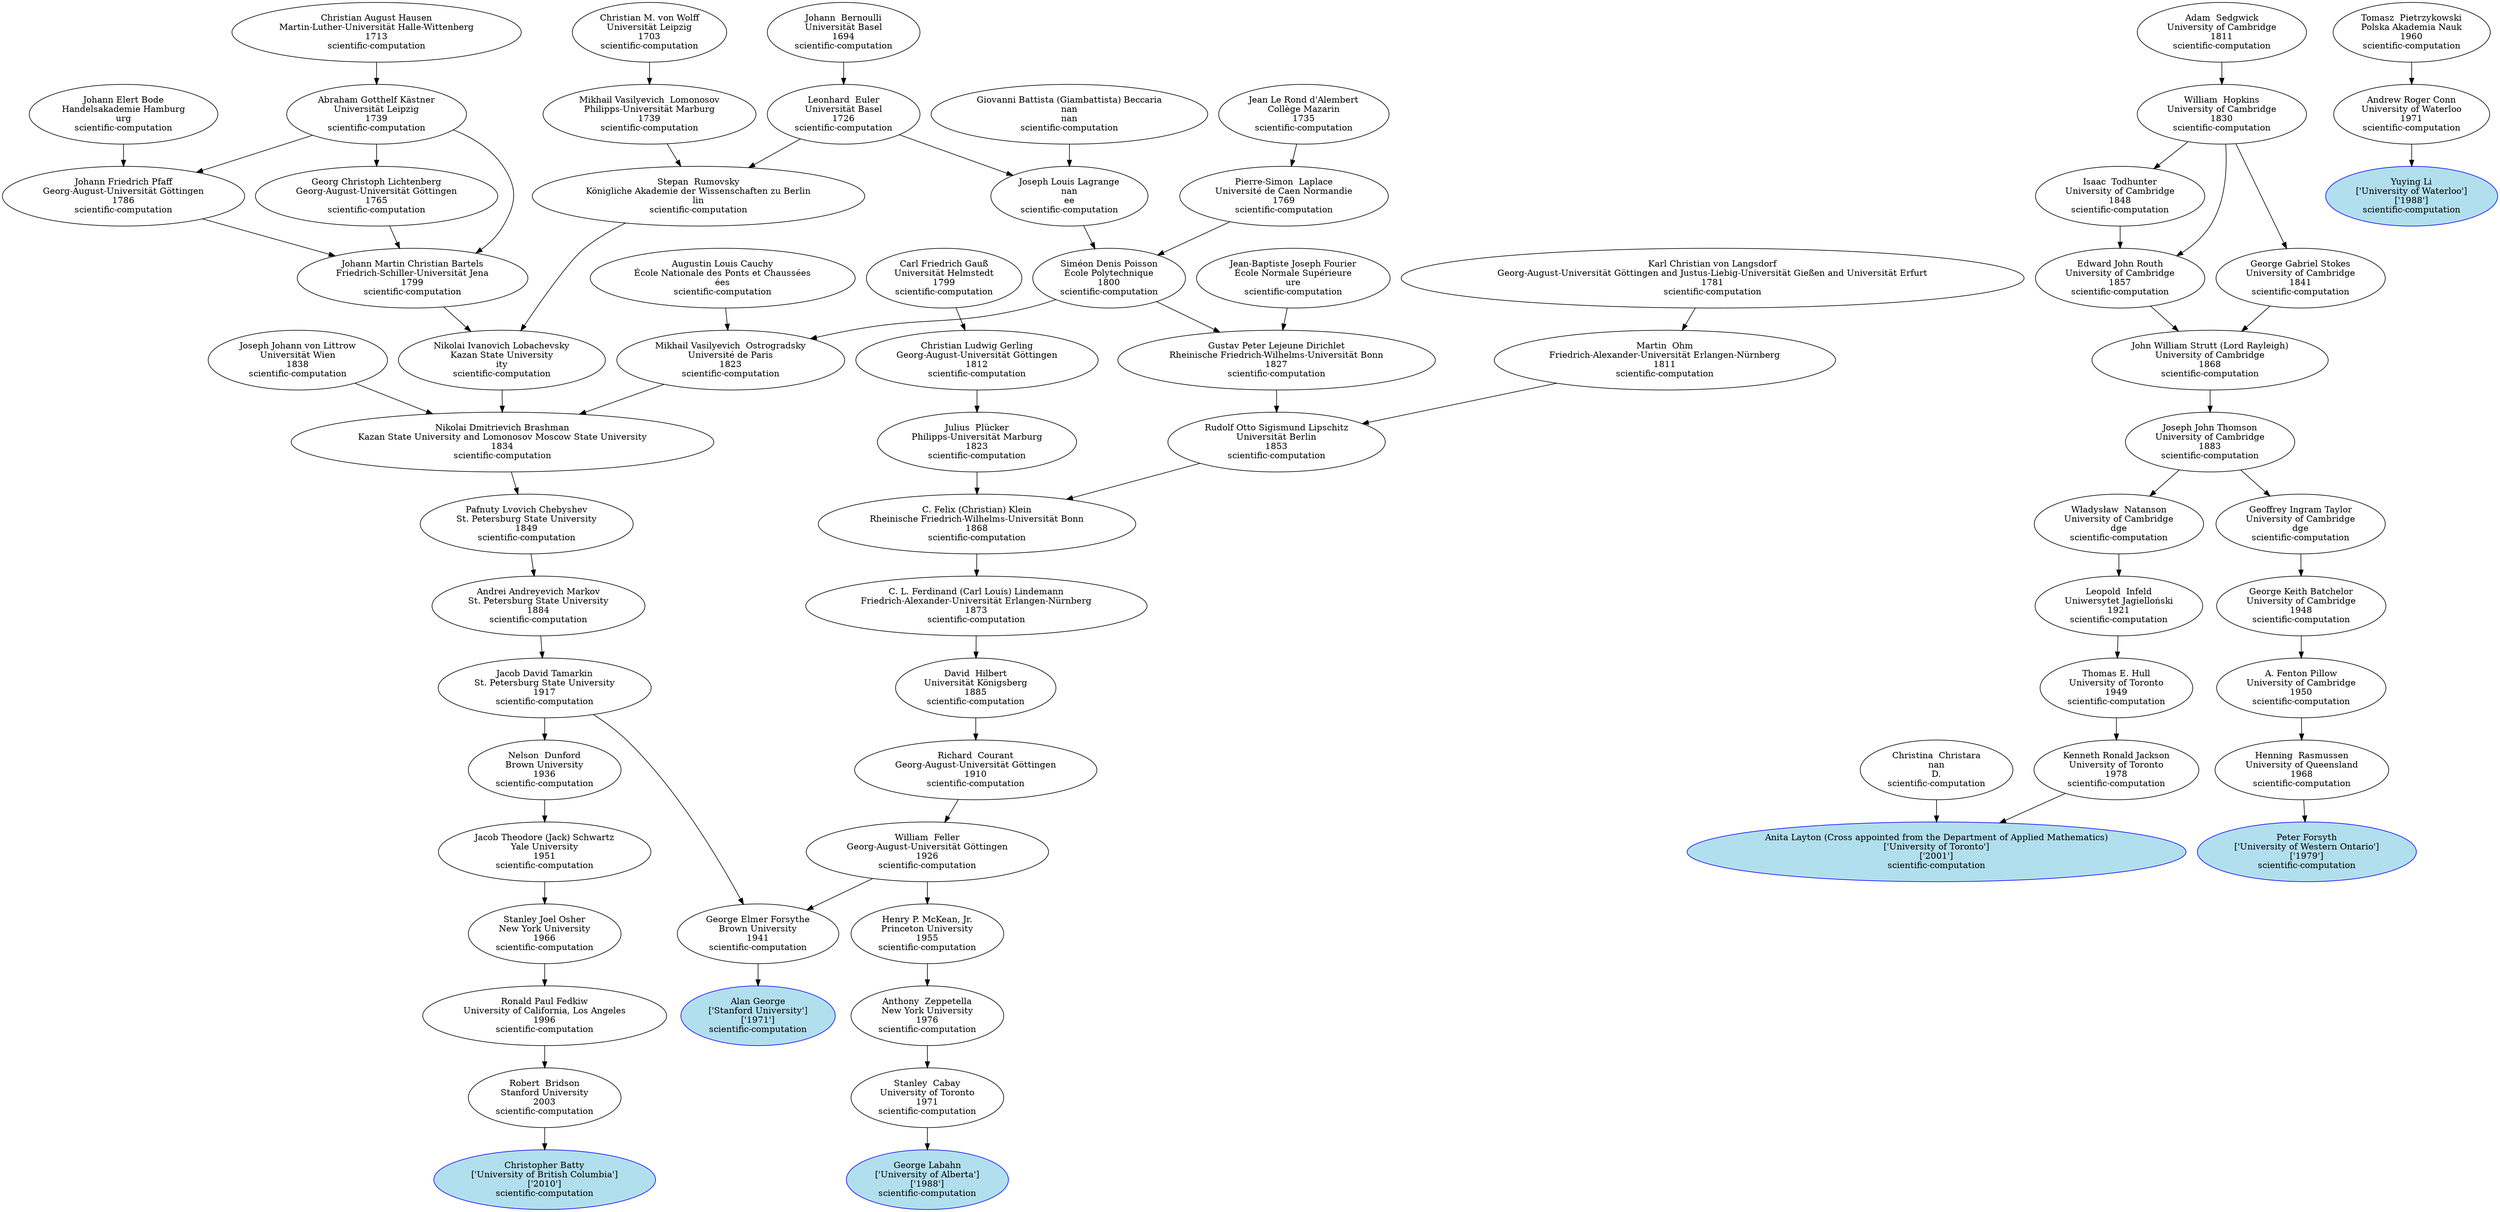 digraph "Academic Genealogy for scientific-computation" {
	147355 [label="Christopher Batty
['University of British Columbia']
['2010']
scientific-computation" color=blue fillcolor=lightblue2 style=filled]
	66894 [label="Peter Forsyth
['University of Western Ontario']
['1979']
scientific-computation" color=blue fillcolor=lightblue2 style=filled]
	50835 [label="Alan George
['Stanford University']
['1971']
scientific-computation" color=blue fillcolor=lightblue2 style=filled]
	87911 [label="George Labahn
['University of Alberta']
['1988']
scientific-computation" color=blue fillcolor=lightblue2 style=filled]
	65049 [label="Anita Layton (Cross appointed from the Department of Applied Mathematics)
['University of Toronto']
['2001']
scientific-computation" color=blue fillcolor=lightblue2 style=filled]
	66915 [label="Yuying Li
['University of Waterloo']
['1988']
scientific-computation" color=blue fillcolor=lightblue2 style=filled]
	70795 [label="Robert  Bridson
Stanford University
2003
scientific-computation"]
	68238 [label="Henning  Rasmussen
University of Queensland
1968
scientific-computation"]
	4319 [label="George Elmer Forsythe
Brown University
1941
scientific-computation"]
	72398 [label="Stanley  Cabay
University of Toronto
1971
scientific-computation"]
	59043 [label="Kenneth Ronald Jackson
University of Toronto
1978
scientific-computation"]
	65023 [label="Christina  Christara
nan
D.
scientific-computation"]
	42579 [label="Andrew Roger Conn
University of Waterloo
1971
scientific-computation"]
	36653 [label="Ronald Paul Fedkiw
University of California, Los Angeles
1996
scientific-computation"]
	14740 [label="A. Fenton Pillow
University of Cambridge
1950
scientific-computation"]
	4740 [label="Jacob David Tamarkin
St. Petersburg State University
1917
scientific-computation"]
	33019 [label="William  Feller
Georg-August-Universität Göttingen
1926
scientific-computation"]
	33269 [label="Anthony  Zeppetella
New York University
1976
scientific-computation"]
	17245 [label="Thomas E. Hull
University of Toronto
1949
scientific-computation"]
	66902 [label="Tomasz  Pietrzykowski
Polska Akademia Nauk
1960
scientific-computation"]
	11645 [label="Stanley Joel Osher
New York University
1966
scientific-computation"]
	30467 [label="George Keith Batchelor
University of Cambridge
1948
scientific-computation"]
	12543 [label="Andrei Andreyevich Markov
St. Petersburg State University
1884
scientific-computation"]
	7378 [label="Richard  Courant
Georg-August-Universität Göttingen
1910
scientific-computation"]
	33017 [label="Henry P. McKean, Jr.
Princeton University
1955
scientific-computation"]
	16268 [label="Leopold  Infeld
Uniwersytet Jagielloński
1921
scientific-computation"]
	13409 [label="Jacob Theodore (Jack) Schwartz
Yale University
1951
scientific-computation"]
	18588 [label="Geoffrey Ingram Taylor
University of Cambridge
dge
scientific-computation"]
	12542 [label="Pafnuty Lvovich Chebyshev
St. Petersburg State University
1849
scientific-computation"]
	7298 [label="David  Hilbert
Universität Königsberg
1885
scientific-computation"]
	106278 [label="Władysław  Natanson
University of Cambridge
dge
scientific-computation"]
	4299 [label="Nelson  Dunford
Brown University
1936
scientific-computation"]
	50701 [label="Joseph John Thomson
University of Cambridge
1883
scientific-computation"]
	12541 [label="Nikolai Dmitrievich Brashman
Kazan State University and Lomonosov Moscow State University
1834
scientific-computation"]
	7404 [label="C. L. Ferdinand (Carl Louis) Lindemann
Friedrich-Alexander-Universität Erlangen-Nürnberg
1873
scientific-computation"]
	101979 [label="John William Strutt (Lord Rayleigh)
University of Cambridge
1868
scientific-computation"]
	12540 [label="Joseph Johann von Littrow
Universität Wien
1838
scientific-computation"]
	259973 [label="Mikhail Vasilyevich  Ostrogradsky
Université de Paris
1823
scientific-computation"]
	146776 [label="Nikolai Ivanovich Lobachevsky
Kazan State University
ity
scientific-computation"]
	7401 [label="C. Felix (Christian) Klein
Rheinische Friedrich-Wilhelms-Universität Bonn
1868
scientific-computation"]
	101929 [label="Edward John Routh
University of Cambridge
1857
scientific-computation"]
	102483 [label="George Gabriel Stokes
University of Cambridge
1841
scientific-computation"]
	55177 [label="Augustin Louis Cauchy
École Nationale des Ponts et Chaussées
ées
scientific-computation"]
	17865 [label="Siméon Denis Poisson
École Polytechnique
1800
scientific-computation"]
	122737 [label="Stepan  Rumovsky
Königliche Akademie der Wissenschaften zu Berlin
lin
scientific-computation"]
	151180 [label="Johann Martin Christian Bartels
Friedrich-Schiller-Universität Jena
1799
scientific-computation"]
	7402 [label="Julius  Plücker
Philipps-Universität Marburg
1823
scientific-computation"]
	19964 [label="Rudolf Otto Sigismund Lipschitz
Universität Berlin
1853
scientific-computation"]
	42016 [label="William  Hopkins
University of Cambridge
1830
scientific-computation"]
	129420 [label="Isaac  Todhunter
University of Cambridge
1848
scientific-computation"]
	108295 [label="Pierre-Simon  Laplace
Université de Caen Normandie
1769
scientific-computation"]
	17864 [label="Joseph Louis Lagrange
nan
ee
scientific-computation"]
	260114 [label="Mikhail Vasilyevich  Lomonosov
Philipps-Universität Marburg
1739
scientific-computation"]
	38586 [label="Leonhard  Euler
Universität Basel
1726
scientific-computation"]
	18230 [label="Johann Friedrich Pfaff
Georg-August-Universität Göttingen
1786
scientific-computation"]
	66476 [label="Abraham Gotthelf Kästner
Universität Leipzig
1739
scientific-computation"]
	65161 [label="Georg Christoph Lichtenberg
Georg-August-Universität Göttingen
1765
scientific-computation"]
	29642 [label="Christian Ludwig Gerling
Georg-August-Universität Göttingen
1812
scientific-computation"]
	17946 [label="Gustav Peter Lejeune Dirichlet
Rheinische Friedrich-Wilhelms-Universität Bonn
1827
scientific-computation"]
	47064 [label="Martin  Ohm
Friedrich-Alexander-Universität Erlangen-Nürnberg
1811
scientific-computation"]
	102043 [label="Adam  Sedgwick
University of Cambridge
1811
scientific-computation"]
	108266 [label="Jean Le Rond d'Alembert
Collège Mazarin
1735
scientific-computation"]
	146036 [label="Giovanni Battista (Giambattista) Beccaria
nan
nan
scientific-computation"]
	47793 [label="Christian M. von Wolff
Universität Leipzig
1703
scientific-computation"]
	53410 [label="Johann  Bernoulli
Universität Basel
1694
scientific-computation"]
	127710 [label="Johann Elert Bode
Handelsakademie Hamburg
urg
scientific-computation"]
	57670 [label="Christian August Hausen
Martin-Luther-Universität Halle-Wittenberg
1713
scientific-computation"]
	18231 [label="Carl Friedrich Gauß
Universität Helmstedt
1799
scientific-computation"]
	17981 [label="Jean-Baptiste Joseph Fourier
École Normale Supérieure
ure
scientific-computation"]
	47025 [label="Karl Christian von Langsdorf
Georg-August-Universität Göttingen and Justus-Liebig-Universität Gießen and Universität Erfurt
1781
scientific-computation"]
	70795 -> 147355
	68238 -> 66894
	4319 -> 50835
	72398 -> 87911
	59043 -> 65049
	65023 -> 65049
	42579 -> 66915
	36653 -> 70795
	14740 -> 68238
	4740 -> 4319
	33019 -> 4319
	33269 -> 72398
	17245 -> 59043
	66902 -> 42579
	11645 -> 36653
	30467 -> 14740
	12543 -> 4740
	7378 -> 33019
	33017 -> 33269
	16268 -> 17245
	13409 -> 11645
	18588 -> 30467
	12542 -> 12543
	7298 -> 7378
	33019 -> 33017
	106278 -> 16268
	4299 -> 13409
	50701 -> 18588
	12541 -> 12542
	7404 -> 7298
	50701 -> 106278
	4740 -> 4299
	101979 -> 50701
	12540 -> 12541
	259973 -> 12541
	146776 -> 12541
	7401 -> 7404
	101929 -> 101979
	102483 -> 101979
	55177 -> 259973
	17865 -> 259973
	122737 -> 146776
	151180 -> 146776
	7402 -> 7401
	19964 -> 7401
	42016 -> 101929
	129420 -> 101929
	42016 -> 102483
	108295 -> 17865
	17864 -> 17865
	260114 -> 122737
	38586 -> 122737
	18230 -> 151180
	66476 -> 151180
	65161 -> 151180
	29642 -> 7402
	17946 -> 19964
	47064 -> 19964
	102043 -> 42016
	42016 -> 129420
	108266 -> 108295
	146036 -> 17864
	38586 -> 17864
	47793 -> 260114
	53410 -> 38586
	66476 -> 18230
	127710 -> 18230
	57670 -> 66476
	66476 -> 65161
	18231 -> 29642
	17865 -> 17946
	17981 -> 17946
	47025 -> 47064
}
